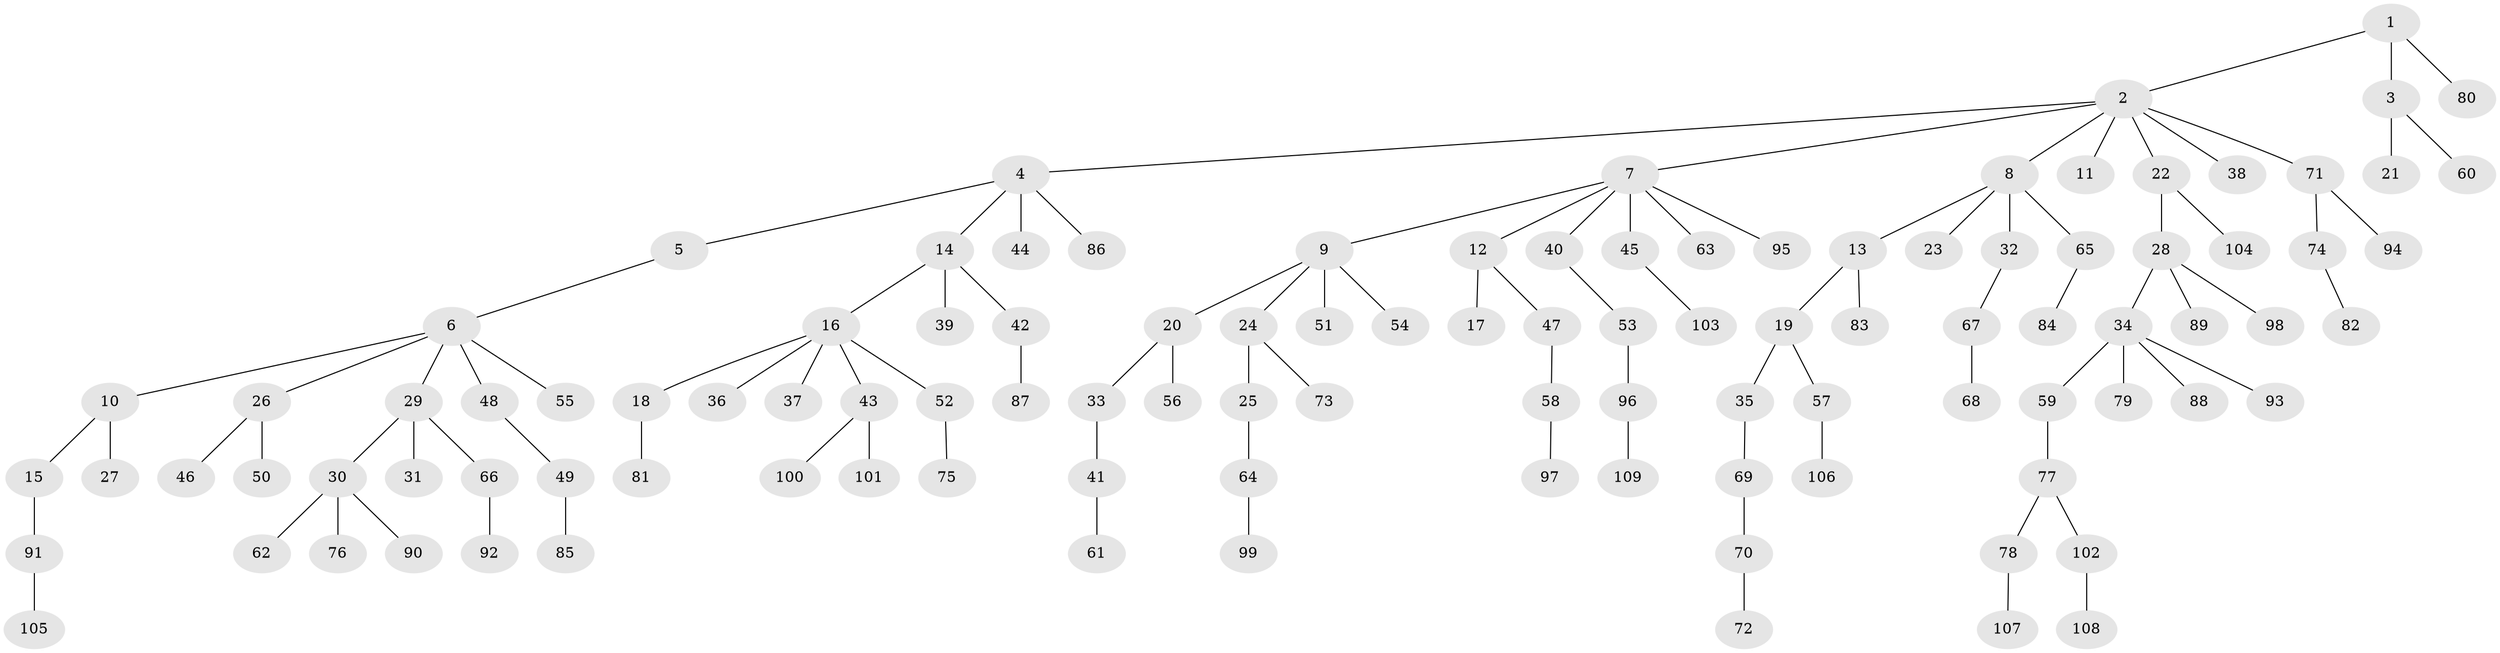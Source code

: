 // Generated by graph-tools (version 1.1) at 2025/53/03/09/25 04:53:19]
// undirected, 109 vertices, 108 edges
graph export_dot {
graph [start="1"]
  node [color=gray90,style=filled];
  1;
  2;
  3;
  4;
  5;
  6;
  7;
  8;
  9;
  10;
  11;
  12;
  13;
  14;
  15;
  16;
  17;
  18;
  19;
  20;
  21;
  22;
  23;
  24;
  25;
  26;
  27;
  28;
  29;
  30;
  31;
  32;
  33;
  34;
  35;
  36;
  37;
  38;
  39;
  40;
  41;
  42;
  43;
  44;
  45;
  46;
  47;
  48;
  49;
  50;
  51;
  52;
  53;
  54;
  55;
  56;
  57;
  58;
  59;
  60;
  61;
  62;
  63;
  64;
  65;
  66;
  67;
  68;
  69;
  70;
  71;
  72;
  73;
  74;
  75;
  76;
  77;
  78;
  79;
  80;
  81;
  82;
  83;
  84;
  85;
  86;
  87;
  88;
  89;
  90;
  91;
  92;
  93;
  94;
  95;
  96;
  97;
  98;
  99;
  100;
  101;
  102;
  103;
  104;
  105;
  106;
  107;
  108;
  109;
  1 -- 2;
  1 -- 3;
  1 -- 80;
  2 -- 4;
  2 -- 7;
  2 -- 8;
  2 -- 11;
  2 -- 22;
  2 -- 38;
  2 -- 71;
  3 -- 21;
  3 -- 60;
  4 -- 5;
  4 -- 14;
  4 -- 44;
  4 -- 86;
  5 -- 6;
  6 -- 10;
  6 -- 26;
  6 -- 29;
  6 -- 48;
  6 -- 55;
  7 -- 9;
  7 -- 12;
  7 -- 40;
  7 -- 45;
  7 -- 63;
  7 -- 95;
  8 -- 13;
  8 -- 23;
  8 -- 32;
  8 -- 65;
  9 -- 20;
  9 -- 24;
  9 -- 51;
  9 -- 54;
  10 -- 15;
  10 -- 27;
  12 -- 17;
  12 -- 47;
  13 -- 19;
  13 -- 83;
  14 -- 16;
  14 -- 39;
  14 -- 42;
  15 -- 91;
  16 -- 18;
  16 -- 36;
  16 -- 37;
  16 -- 43;
  16 -- 52;
  18 -- 81;
  19 -- 35;
  19 -- 57;
  20 -- 33;
  20 -- 56;
  22 -- 28;
  22 -- 104;
  24 -- 25;
  24 -- 73;
  25 -- 64;
  26 -- 46;
  26 -- 50;
  28 -- 34;
  28 -- 89;
  28 -- 98;
  29 -- 30;
  29 -- 31;
  29 -- 66;
  30 -- 62;
  30 -- 76;
  30 -- 90;
  32 -- 67;
  33 -- 41;
  34 -- 59;
  34 -- 79;
  34 -- 88;
  34 -- 93;
  35 -- 69;
  40 -- 53;
  41 -- 61;
  42 -- 87;
  43 -- 100;
  43 -- 101;
  45 -- 103;
  47 -- 58;
  48 -- 49;
  49 -- 85;
  52 -- 75;
  53 -- 96;
  57 -- 106;
  58 -- 97;
  59 -- 77;
  64 -- 99;
  65 -- 84;
  66 -- 92;
  67 -- 68;
  69 -- 70;
  70 -- 72;
  71 -- 74;
  71 -- 94;
  74 -- 82;
  77 -- 78;
  77 -- 102;
  78 -- 107;
  91 -- 105;
  96 -- 109;
  102 -- 108;
}
